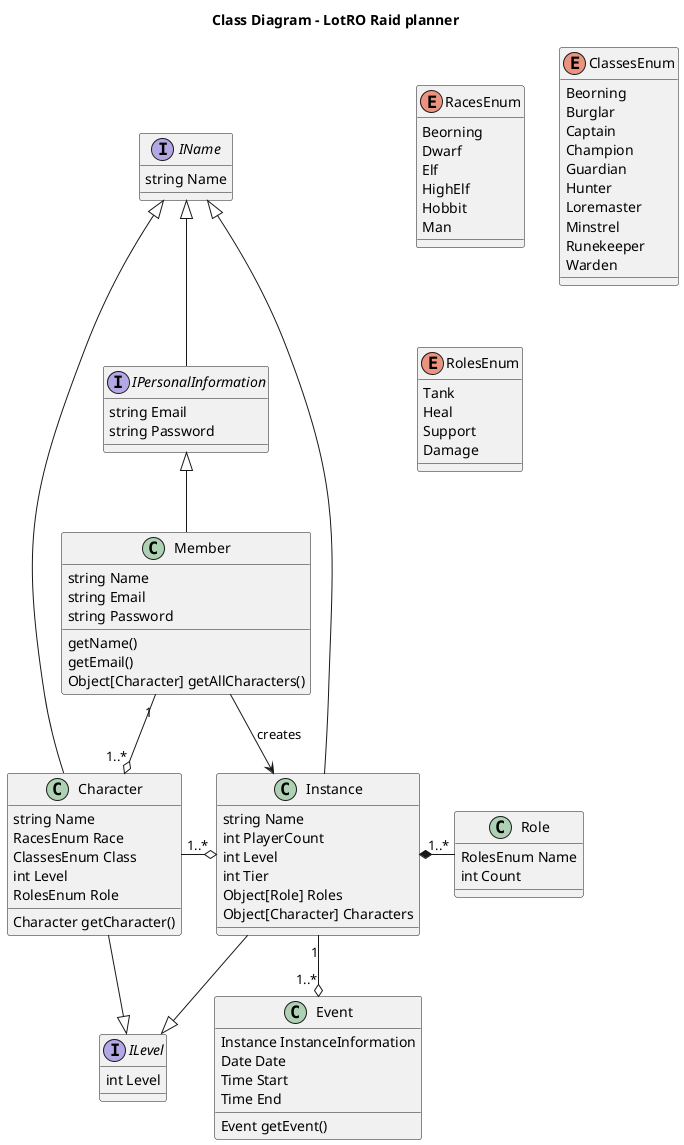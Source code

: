 @startuml

title Class Diagram - LotRO Raid planner

interface IName {
  string Name
}
interface IPersonalInformation {
  string Email
  string Password
}
interface ILevel {
  int Level
}

enum RacesEnum {
  Beorning
  Dwarf
  Elf
  HighElf
  Hobbit
  Man
}
enum ClassesEnum {
  Beorning
  Burglar
  Captain
  Champion
  Guardian
  Hunter
  Loremaster
  Minstrel
  Runekeeper
  Warden
}
enum RolesEnum {
  Tank
  Heal
  Support
  Damage
}

class Member {
  string Name
  string Email
  string Password
  getName()
  getEmail()
  Object[Character] getAllCharacters()
}

class Character {
  string Name
  RacesEnum Race
  ClassesEnum Class
  int Level
  RolesEnum Role
  Character getCharacter()
}

class Role {
  RolesEnum Name
  int Count
}

class Instance {
  string Name
  int PlayerCount
  int Level
  int Tier
  Object[Role] Roles
  Object[Character] Characters
}

class Event {
  Instance InstanceInformation
  Date Date
  Time Start
  Time End
  Event getEvent()
}

IName <|-- IPersonalInformation
IPersonalInformation <|-- Member
IName <|-- Character
IName <|-- Instance
Character --|> ILevel
Instance --|> ILevel

Member "1" --o "1..*" Character
Character "1..*" -o Instance
Member --> Instance : "creates"
Instance "1" --o "1..*" Event
Instance "1..*" *- Role

@enduml